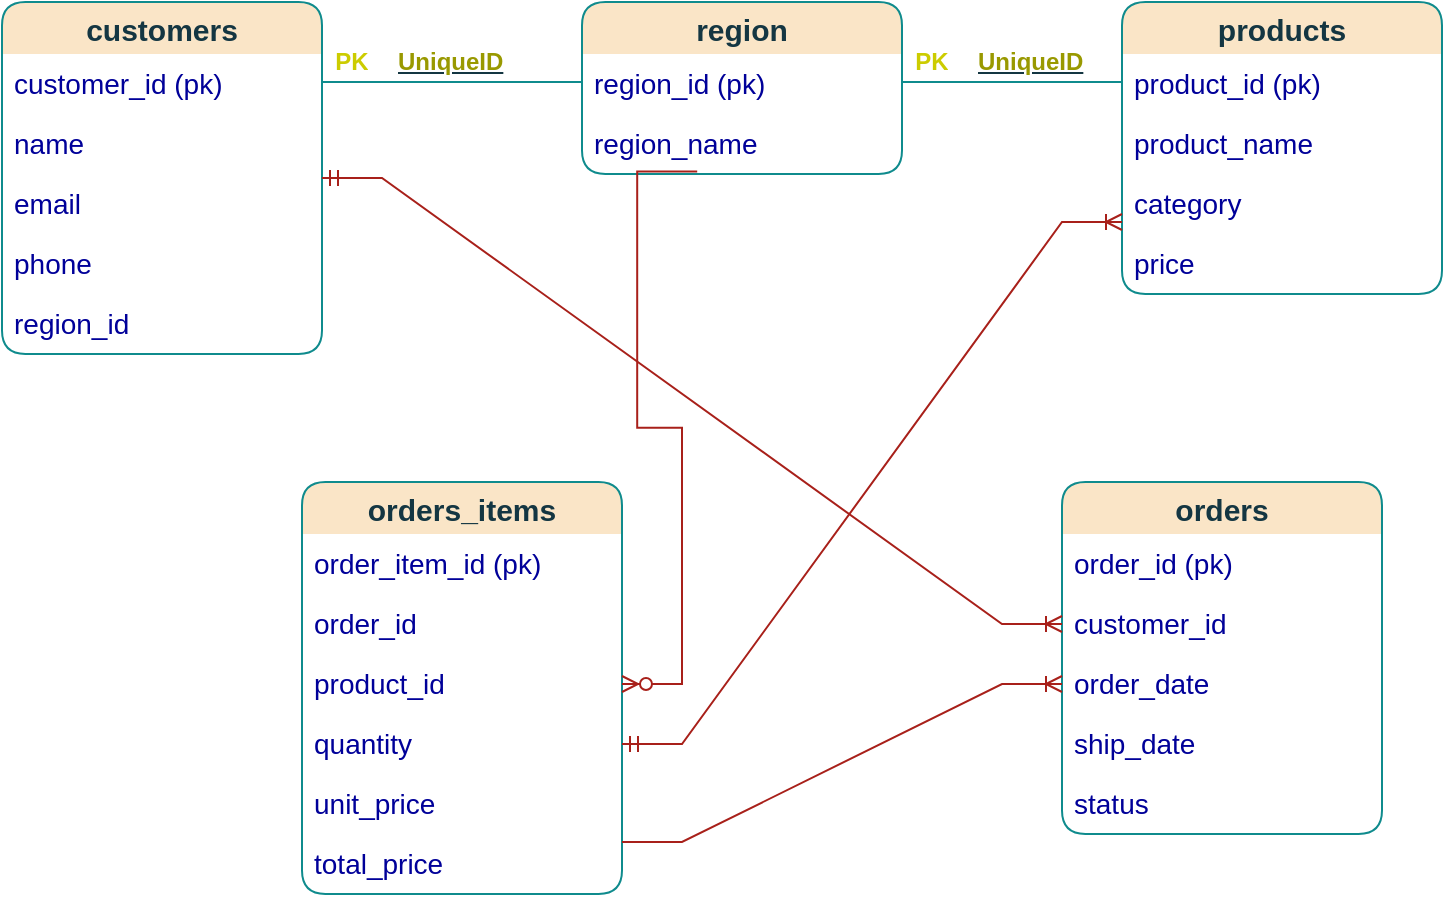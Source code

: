 <mxfile version="28.1.2">
  <diagram name="Page-1" id="GMyTLxxd6BCKeR2ttX8b">
    <mxGraphModel dx="680" dy="618" grid="1" gridSize="10" guides="1" tooltips="1" connect="1" arrows="1" fold="1" page="1" pageScale="1" pageWidth="850" pageHeight="1100" math="0" shadow="0">
      <root>
        <mxCell id="0" />
        <mxCell id="1" parent="0" />
        <mxCell id="dsNjfaGnqW-TMkT9A3lu-5" value="region" style="swimlane;fontStyle=1;childLayout=stackLayout;horizontal=1;startSize=26;horizontalStack=0;resizeParent=1;resizeParentMax=0;resizeLast=0;collapsible=1;marginBottom=0;align=center;fontSize=15;swimlaneFillColor=#FFFFFF;swimlaneLine=0;rounded=1;shadow=0;fillColor=#FAE5C7;fontColor=#143642;strokeColor=#0F8B8D;labelBackgroundColor=none;" parent="1" vertex="1">
          <mxGeometry x="320" y="80" width="160" height="86" as="geometry" />
        </mxCell>
        <mxCell id="dsNjfaGnqW-TMkT9A3lu-7" value="&lt;font style=&quot;color: rgb(0, 0, 153);&quot;&gt;region_id (pk)&lt;/font&gt;" style="text;strokeColor=none;fillColor=none;spacingLeft=4;spacingRight=4;overflow=hidden;rotatable=0;points=[[0,0.5],[1,0.5]];portConstraint=eastwest;fontSize=14;whiteSpace=wrap;html=1;labelBackgroundColor=none;fontColor=#143642;" parent="dsNjfaGnqW-TMkT9A3lu-5" vertex="1">
          <mxGeometry y="26" width="160" height="30" as="geometry" />
        </mxCell>
        <mxCell id="dsNjfaGnqW-TMkT9A3lu-9" value="&lt;font style=&quot;color: rgb(0, 0, 153);&quot;&gt;region_name&lt;/font&gt;" style="text;strokeColor=none;fillColor=none;spacingLeft=4;spacingRight=4;overflow=hidden;rotatable=0;points=[[0,0.5],[1,0.5]];portConstraint=eastwest;fontSize=14;whiteSpace=wrap;html=1;labelBackgroundColor=none;fontColor=#143642;" parent="dsNjfaGnqW-TMkT9A3lu-5" vertex="1">
          <mxGeometry y="56" width="160" height="30" as="geometry" />
        </mxCell>
        <mxCell id="dsNjfaGnqW-TMkT9A3lu-10" value="customers" style="swimlane;fontStyle=1;childLayout=stackLayout;horizontal=1;startSize=26;horizontalStack=0;resizeParent=1;resizeParentMax=0;resizeLast=0;collapsible=1;marginBottom=0;align=center;fontSize=15;swimlaneFillColor=#FFFFFF;swimlaneLine=0;rounded=1;shadow=0;fillColor=#FAE5C7;fontColor=#143642;strokeColor=#0F8B8D;labelBackgroundColor=none;" parent="1" vertex="1">
          <mxGeometry x="30" y="80" width="160" height="176" as="geometry" />
        </mxCell>
        <mxCell id="dsNjfaGnqW-TMkT9A3lu-11" value="&lt;font color=&quot;#000099&quot;&gt;customer_id (pk)&lt;/font&gt;&lt;div&gt;&lt;font color=&quot;#000099&quot;&gt;&lt;br&gt;&lt;/font&gt;&lt;/div&gt;" style="text;strokeColor=none;fillColor=none;spacingLeft=4;spacingRight=4;overflow=hidden;rotatable=0;points=[[0,0.5],[1,0.5]];portConstraint=eastwest;fontSize=14;whiteSpace=wrap;html=1;labelBackgroundColor=none;fontColor=#143642;" parent="dsNjfaGnqW-TMkT9A3lu-10" vertex="1">
          <mxGeometry y="26" width="160" height="30" as="geometry" />
        </mxCell>
        <mxCell id="dsNjfaGnqW-TMkT9A3lu-15" value="&lt;font style=&quot;color: rgb(0, 0, 153);&quot;&gt;name&lt;/font&gt;" style="text;strokeColor=none;fillColor=none;spacingLeft=4;spacingRight=4;overflow=hidden;rotatable=0;points=[[0,0.5],[1,0.5]];portConstraint=eastwest;fontSize=14;whiteSpace=wrap;html=1;labelBackgroundColor=none;fontColor=#143642;" parent="dsNjfaGnqW-TMkT9A3lu-10" vertex="1">
          <mxGeometry y="56" width="160" height="30" as="geometry" />
        </mxCell>
        <mxCell id="dsNjfaGnqW-TMkT9A3lu-14" value="&lt;font style=&quot;color: rgb(0, 0, 153);&quot;&gt;email&lt;/font&gt;" style="text;strokeColor=none;fillColor=none;spacingLeft=4;spacingRight=4;overflow=hidden;rotatable=0;points=[[0,0.5],[1,0.5]];portConstraint=eastwest;fontSize=14;whiteSpace=wrap;html=1;labelBackgroundColor=none;fontColor=#143642;" parent="dsNjfaGnqW-TMkT9A3lu-10" vertex="1">
          <mxGeometry y="86" width="160" height="30" as="geometry" />
        </mxCell>
        <mxCell id="dsNjfaGnqW-TMkT9A3lu-13" value="&lt;font style=&quot;color: rgb(0, 0, 153);&quot;&gt;phone&lt;/font&gt;" style="text;strokeColor=none;fillColor=none;spacingLeft=4;spacingRight=4;overflow=hidden;rotatable=0;points=[[0,0.5],[1,0.5]];portConstraint=eastwest;fontSize=14;whiteSpace=wrap;html=1;labelBackgroundColor=none;fontColor=#143642;" parent="dsNjfaGnqW-TMkT9A3lu-10" vertex="1">
          <mxGeometry y="116" width="160" height="30" as="geometry" />
        </mxCell>
        <mxCell id="dsNjfaGnqW-TMkT9A3lu-16" value="&lt;font style=&quot;color: rgb(0, 0, 153);&quot;&gt;region_id&lt;/font&gt;" style="text;strokeColor=none;fillColor=none;spacingLeft=4;spacingRight=4;overflow=hidden;rotatable=0;points=[[0,0.5],[1,0.5]];portConstraint=eastwest;fontSize=14;whiteSpace=wrap;html=1;labelBackgroundColor=none;fontColor=#143642;" parent="dsNjfaGnqW-TMkT9A3lu-10" vertex="1">
          <mxGeometry y="146" width="160" height="30" as="geometry" />
        </mxCell>
        <mxCell id="dsNjfaGnqW-TMkT9A3lu-17" value="products" style="swimlane;fontStyle=1;childLayout=stackLayout;horizontal=1;startSize=26;horizontalStack=0;resizeParent=1;resizeParentMax=0;resizeLast=0;collapsible=1;marginBottom=0;align=center;fontSize=15;swimlaneFillColor=#FFFFFF;swimlaneLine=0;rounded=1;shadow=0;fillColor=#FAE5C7;fontColor=#143642;strokeColor=#0F8B8D;labelBackgroundColor=none;" parent="1" vertex="1">
          <mxGeometry x="590" y="80" width="160" height="146" as="geometry" />
        </mxCell>
        <mxCell id="dsNjfaGnqW-TMkT9A3lu-18" value="&lt;font color=&quot;#000099&quot;&gt;product_id (pk)&lt;/font&gt;&lt;div&gt;&lt;font color=&quot;#000099&quot;&gt;&lt;br&gt;&lt;/font&gt;&lt;/div&gt;" style="text;strokeColor=none;fillColor=none;spacingLeft=4;spacingRight=4;overflow=hidden;rotatable=0;points=[[0,0.5],[1,0.5]];portConstraint=eastwest;fontSize=14;whiteSpace=wrap;html=1;labelBackgroundColor=none;fontColor=#143642;" parent="dsNjfaGnqW-TMkT9A3lu-17" vertex="1">
          <mxGeometry y="26" width="160" height="30" as="geometry" />
        </mxCell>
        <mxCell id="dsNjfaGnqW-TMkT9A3lu-19" value="&lt;font style=&quot;color: rgb(0, 0, 153);&quot;&gt;product_name&lt;/font&gt;" style="text;strokeColor=none;fillColor=none;spacingLeft=4;spacingRight=4;overflow=hidden;rotatable=0;points=[[0,0.5],[1,0.5]];portConstraint=eastwest;fontSize=14;whiteSpace=wrap;html=1;labelBackgroundColor=none;fontColor=#143642;" parent="dsNjfaGnqW-TMkT9A3lu-17" vertex="1">
          <mxGeometry y="56" width="160" height="30" as="geometry" />
        </mxCell>
        <mxCell id="dsNjfaGnqW-TMkT9A3lu-20" value="&lt;font color=&quot;#000099&quot;&gt;category&lt;/font&gt;" style="text;strokeColor=none;fillColor=none;spacingLeft=4;spacingRight=4;overflow=hidden;rotatable=0;points=[[0,0.5],[1,0.5]];portConstraint=eastwest;fontSize=14;whiteSpace=wrap;html=1;labelBackgroundColor=none;fontColor=#143642;" parent="dsNjfaGnqW-TMkT9A3lu-17" vertex="1">
          <mxGeometry y="86" width="160" height="30" as="geometry" />
        </mxCell>
        <mxCell id="dsNjfaGnqW-TMkT9A3lu-21" value="&lt;font color=&quot;#000099&quot;&gt;price&lt;/font&gt;" style="text;strokeColor=none;fillColor=none;spacingLeft=4;spacingRight=4;overflow=hidden;rotatable=0;points=[[0,0.5],[1,0.5]];portConstraint=eastwest;fontSize=14;whiteSpace=wrap;html=1;labelBackgroundColor=none;fontColor=#143642;" parent="dsNjfaGnqW-TMkT9A3lu-17" vertex="1">
          <mxGeometry y="116" width="160" height="30" as="geometry" />
        </mxCell>
        <mxCell id="dsNjfaGnqW-TMkT9A3lu-23" value="orders" style="swimlane;fontStyle=1;childLayout=stackLayout;horizontal=1;startSize=26;horizontalStack=0;resizeParent=1;resizeParentMax=0;resizeLast=0;collapsible=1;marginBottom=0;align=center;fontSize=15;swimlaneFillColor=#FFFFFF;swimlaneLine=0;rounded=1;shadow=0;fillColor=#FAE5C7;fontColor=#143642;strokeColor=#0F8B8D;labelBackgroundColor=none;" parent="1" vertex="1">
          <mxGeometry x="560" y="320" width="160" height="176" as="geometry" />
        </mxCell>
        <mxCell id="dsNjfaGnqW-TMkT9A3lu-24" value="&lt;font color=&quot;#000099&quot;&gt;order_id (pk)&lt;/font&gt;" style="text;strokeColor=none;fillColor=none;spacingLeft=4;spacingRight=4;overflow=hidden;rotatable=0;points=[[0,0.5],[1,0.5]];portConstraint=eastwest;fontSize=14;whiteSpace=wrap;html=1;labelBackgroundColor=none;fontColor=#143642;" parent="dsNjfaGnqW-TMkT9A3lu-23" vertex="1">
          <mxGeometry y="26" width="160" height="30" as="geometry" />
        </mxCell>
        <mxCell id="dsNjfaGnqW-TMkT9A3lu-25" value="&lt;font color=&quot;#000099&quot;&gt;customer_id&lt;/font&gt;" style="text;strokeColor=none;fillColor=none;spacingLeft=4;spacingRight=4;overflow=hidden;rotatable=0;points=[[0,0.5],[1,0.5]];portConstraint=eastwest;fontSize=14;whiteSpace=wrap;html=1;labelBackgroundColor=none;fontColor=#143642;" parent="dsNjfaGnqW-TMkT9A3lu-23" vertex="1">
          <mxGeometry y="56" width="160" height="30" as="geometry" />
        </mxCell>
        <mxCell id="dsNjfaGnqW-TMkT9A3lu-26" value="&lt;font color=&quot;#000099&quot;&gt;order_date&lt;/font&gt;" style="text;strokeColor=none;fillColor=none;spacingLeft=4;spacingRight=4;overflow=hidden;rotatable=0;points=[[0,0.5],[1,0.5]];portConstraint=eastwest;fontSize=14;whiteSpace=wrap;html=1;labelBackgroundColor=none;fontColor=#143642;" parent="dsNjfaGnqW-TMkT9A3lu-23" vertex="1">
          <mxGeometry y="86" width="160" height="30" as="geometry" />
        </mxCell>
        <mxCell id="dsNjfaGnqW-TMkT9A3lu-27" value="&lt;font color=&quot;#000099&quot;&gt;ship_date&lt;/font&gt;" style="text;strokeColor=none;fillColor=none;spacingLeft=4;spacingRight=4;overflow=hidden;rotatable=0;points=[[0,0.5],[1,0.5]];portConstraint=eastwest;fontSize=14;whiteSpace=wrap;html=1;labelBackgroundColor=none;fontColor=#143642;" parent="dsNjfaGnqW-TMkT9A3lu-23" vertex="1">
          <mxGeometry y="116" width="160" height="30" as="geometry" />
        </mxCell>
        <mxCell id="dsNjfaGnqW-TMkT9A3lu-28" value="&lt;font color=&quot;#000099&quot;&gt;status&lt;/font&gt;" style="text;strokeColor=none;fillColor=none;spacingLeft=4;spacingRight=4;overflow=hidden;rotatable=0;points=[[0,0.5],[1,0.5]];portConstraint=eastwest;fontSize=14;whiteSpace=wrap;html=1;labelBackgroundColor=none;fontColor=#143642;" parent="dsNjfaGnqW-TMkT9A3lu-23" vertex="1">
          <mxGeometry y="146" width="160" height="30" as="geometry" />
        </mxCell>
        <mxCell id="dsNjfaGnqW-TMkT9A3lu-29" value="orders_items" style="swimlane;fontStyle=1;childLayout=stackLayout;horizontal=1;startSize=26;horizontalStack=0;resizeParent=1;resizeParentMax=0;resizeLast=0;collapsible=1;marginBottom=0;align=center;fontSize=15;swimlaneFillColor=#FFFFFF;swimlaneLine=0;rounded=1;shadow=0;fillColor=#FAE5C7;fontColor=#143642;strokeColor=#0F8B8D;labelBackgroundColor=none;" parent="1" vertex="1">
          <mxGeometry x="180" y="320" width="160" height="206" as="geometry" />
        </mxCell>
        <mxCell id="dsNjfaGnqW-TMkT9A3lu-30" value="&lt;font color=&quot;#000099&quot;&gt;order_item_id (pk)&lt;/font&gt;" style="text;strokeColor=none;fillColor=none;spacingLeft=4;spacingRight=4;overflow=hidden;rotatable=0;points=[[0,0.5],[1,0.5]];portConstraint=eastwest;fontSize=14;whiteSpace=wrap;html=1;labelBackgroundColor=none;fontColor=#143642;" parent="dsNjfaGnqW-TMkT9A3lu-29" vertex="1">
          <mxGeometry y="26" width="160" height="30" as="geometry" />
        </mxCell>
        <mxCell id="dsNjfaGnqW-TMkT9A3lu-31" value="&lt;font color=&quot;#000099&quot;&gt;order_id&lt;/font&gt;" style="text;strokeColor=none;fillColor=none;spacingLeft=4;spacingRight=4;overflow=hidden;rotatable=0;points=[[0,0.5],[1,0.5]];portConstraint=eastwest;fontSize=14;whiteSpace=wrap;html=1;labelBackgroundColor=none;fontColor=#143642;" parent="dsNjfaGnqW-TMkT9A3lu-29" vertex="1">
          <mxGeometry y="56" width="160" height="30" as="geometry" />
        </mxCell>
        <mxCell id="dsNjfaGnqW-TMkT9A3lu-32" value="&lt;font color=&quot;#000099&quot;&gt;product_id&lt;/font&gt;" style="text;strokeColor=none;fillColor=none;spacingLeft=4;spacingRight=4;overflow=hidden;rotatable=0;points=[[0,0.5],[1,0.5]];portConstraint=eastwest;fontSize=14;whiteSpace=wrap;html=1;labelBackgroundColor=none;fontColor=#143642;" parent="dsNjfaGnqW-TMkT9A3lu-29" vertex="1">
          <mxGeometry y="86" width="160" height="30" as="geometry" />
        </mxCell>
        <mxCell id="dsNjfaGnqW-TMkT9A3lu-33" value="&lt;font color=&quot;#000099&quot;&gt;quantity&lt;/font&gt;" style="text;strokeColor=none;fillColor=none;spacingLeft=4;spacingRight=4;overflow=hidden;rotatable=0;points=[[0,0.5],[1,0.5]];portConstraint=eastwest;fontSize=14;whiteSpace=wrap;html=1;labelBackgroundColor=none;fontColor=#143642;" parent="dsNjfaGnqW-TMkT9A3lu-29" vertex="1">
          <mxGeometry y="116" width="160" height="30" as="geometry" />
        </mxCell>
        <mxCell id="dsNjfaGnqW-TMkT9A3lu-34" value="&lt;font color=&quot;#000099&quot;&gt;unit_price&lt;/font&gt;" style="text;strokeColor=none;fillColor=none;spacingLeft=4;spacingRight=4;overflow=hidden;rotatable=0;points=[[0,0.5],[1,0.5]];portConstraint=eastwest;fontSize=14;whiteSpace=wrap;html=1;labelBackgroundColor=none;fontColor=#143642;" parent="dsNjfaGnqW-TMkT9A3lu-29" vertex="1">
          <mxGeometry y="146" width="160" height="30" as="geometry" />
        </mxCell>
        <mxCell id="dsNjfaGnqW-TMkT9A3lu-35" value="&lt;font style=&quot;color: rgb(0, 0, 153);&quot;&gt;total_price&lt;/font&gt;" style="text;strokeColor=none;fillColor=none;spacingLeft=4;spacingRight=4;overflow=hidden;rotatable=0;points=[[0,0.5],[1,0.5]];portConstraint=eastwest;fontSize=14;whiteSpace=wrap;html=1;labelBackgroundColor=none;fontColor=#143642;" parent="dsNjfaGnqW-TMkT9A3lu-29" vertex="1">
          <mxGeometry y="176" width="160" height="30" as="geometry" />
        </mxCell>
        <mxCell id="dsNjfaGnqW-TMkT9A3lu-39" value="" style="shape=table;startSize=0;container=1;collapsible=1;childLayout=tableLayout;fixedRows=1;rowLines=0;fontStyle=0;align=center;resizeLast=1;strokeColor=none;fillColor=none;collapsible=0;fontColor=#143642;dashed=1;dashPattern=8 8;labelBackgroundColor=none;" parent="1" vertex="1">
          <mxGeometry x="190" y="100" width="130" height="20" as="geometry" />
        </mxCell>
        <mxCell id="dsNjfaGnqW-TMkT9A3lu-40" value="" style="shape=tableRow;horizontal=0;startSize=0;swimlaneHead=0;swimlaneBody=0;fillColor=none;collapsible=0;dropTarget=0;points=[[0,0.5],[1,0.5]];portConstraint=eastwest;top=0;left=0;right=0;bottom=1;labelBackgroundColor=none;strokeColor=#0F8B8D;fontColor=#143642;" parent="dsNjfaGnqW-TMkT9A3lu-39" vertex="1">
          <mxGeometry width="130" height="20" as="geometry" />
        </mxCell>
        <mxCell id="dsNjfaGnqW-TMkT9A3lu-41" value="&lt;font style=&quot;color: rgb(204, 204, 0);&quot;&gt;PK&lt;/font&gt;" style="shape=partialRectangle;connectable=0;fillColor=none;top=0;left=0;bottom=0;right=0;fontStyle=1;overflow=hidden;whiteSpace=wrap;html=1;labelBackgroundColor=none;strokeColor=#0F8B8D;fontColor=#143642;" parent="dsNjfaGnqW-TMkT9A3lu-40" vertex="1">
          <mxGeometry width="30" height="20" as="geometry">
            <mxRectangle width="30" height="20" as="alternateBounds" />
          </mxGeometry>
        </mxCell>
        <mxCell id="dsNjfaGnqW-TMkT9A3lu-42" value="&lt;font style=&quot;color: rgb(153, 153, 0);&quot;&gt;UniqueID&lt;/font&gt;" style="shape=partialRectangle;connectable=0;fillColor=none;top=0;left=0;bottom=0;right=0;align=left;spacingLeft=6;fontStyle=5;overflow=hidden;whiteSpace=wrap;html=1;labelBackgroundColor=none;strokeColor=#0F8B8D;fontColor=#143642;" parent="dsNjfaGnqW-TMkT9A3lu-40" vertex="1">
          <mxGeometry x="30" width="100" height="20" as="geometry">
            <mxRectangle width="100" height="20" as="alternateBounds" />
          </mxGeometry>
        </mxCell>
        <mxCell id="dsNjfaGnqW-TMkT9A3lu-48" value="" style="edgeStyle=entityRelationEdgeStyle;fontSize=12;html=1;endArrow=ERzeroToMany;endFill=1;rounded=0;entryX=1;entryY=0.5;entryDx=0;entryDy=0;exitX=0.36;exitY=0.96;exitDx=0;exitDy=0;exitPerimeter=0;labelBackgroundColor=none;strokeColor=#A8201A;fontColor=default;" parent="1" source="dsNjfaGnqW-TMkT9A3lu-9" target="dsNjfaGnqW-TMkT9A3lu-32" edge="1">
          <mxGeometry width="100" height="100" relative="1" as="geometry">
            <mxPoint x="510" y="300" as="sourcePoint" />
            <mxPoint x="380" y="383" as="targetPoint" />
            <Array as="points">
              <mxPoint x="440" y="150" />
              <mxPoint x="440" y="160" />
              <mxPoint x="400" y="359" />
              <mxPoint x="380" y="359" />
            </Array>
          </mxGeometry>
        </mxCell>
        <mxCell id="dsNjfaGnqW-TMkT9A3lu-49" value="" style="shape=table;startSize=0;container=1;collapsible=1;childLayout=tableLayout;fixedRows=1;rowLines=0;fontStyle=0;align=center;resizeLast=1;strokeColor=none;fillColor=none;collapsible=0;fontColor=#143642;dashed=1;dashPattern=8 8;labelBackgroundColor=none;" parent="1" vertex="1">
          <mxGeometry x="480" y="100" width="110" height="20" as="geometry" />
        </mxCell>
        <mxCell id="dsNjfaGnqW-TMkT9A3lu-50" value="" style="shape=tableRow;horizontal=0;startSize=0;swimlaneHead=0;swimlaneBody=0;fillColor=none;collapsible=0;dropTarget=0;points=[[0,0.5],[1,0.5]];portConstraint=eastwest;top=0;left=0;right=0;bottom=1;labelBackgroundColor=none;strokeColor=#0F8B8D;fontColor=#143642;" parent="dsNjfaGnqW-TMkT9A3lu-49" vertex="1">
          <mxGeometry width="110" height="20" as="geometry" />
        </mxCell>
        <mxCell id="dsNjfaGnqW-TMkT9A3lu-51" value="&lt;font style=&quot;color: rgb(204, 204, 0);&quot;&gt;PK&lt;/font&gt;" style="shape=partialRectangle;connectable=0;fillColor=none;top=0;left=0;bottom=0;right=0;fontStyle=1;overflow=hidden;whiteSpace=wrap;html=1;labelBackgroundColor=none;strokeColor=#0F8B8D;fontColor=#143642;" parent="dsNjfaGnqW-TMkT9A3lu-50" vertex="1">
          <mxGeometry width="30" height="20" as="geometry">
            <mxRectangle width="30" height="20" as="alternateBounds" />
          </mxGeometry>
        </mxCell>
        <mxCell id="dsNjfaGnqW-TMkT9A3lu-52" value="&lt;font style=&quot;color: rgb(153, 153, 0);&quot;&gt;UniqueID&lt;/font&gt;" style="shape=partialRectangle;connectable=0;fillColor=none;top=0;left=0;bottom=0;right=0;align=left;spacingLeft=6;fontStyle=5;overflow=hidden;whiteSpace=wrap;html=1;labelBackgroundColor=none;strokeColor=#0F8B8D;fontColor=#143642;" parent="dsNjfaGnqW-TMkT9A3lu-50" vertex="1">
          <mxGeometry x="30" width="80" height="20" as="geometry">
            <mxRectangle width="80" height="20" as="alternateBounds" />
          </mxGeometry>
        </mxCell>
        <mxCell id="Iamex24UQOT6J8MSvg2U-2" value="" style="edgeStyle=entityRelationEdgeStyle;fontSize=12;html=1;endArrow=ERoneToMany;startArrow=ERmandOne;rounded=0;entryX=0;entryY=0.5;entryDx=0;entryDy=0;labelBackgroundColor=none;strokeColor=#A8201A;fontColor=default;" edge="1" parent="1" source="dsNjfaGnqW-TMkT9A3lu-10" target="dsNjfaGnqW-TMkT9A3lu-25">
          <mxGeometry width="100" height="100" relative="1" as="geometry">
            <mxPoint x="380" y="370" as="sourcePoint" />
            <mxPoint x="520" y="320" as="targetPoint" />
          </mxGeometry>
        </mxCell>
        <mxCell id="Iamex24UQOT6J8MSvg2U-3" value="" style="edgeStyle=entityRelationEdgeStyle;fontSize=12;html=1;endArrow=ERoneToMany;rounded=0;entryX=0;entryY=0.5;entryDx=0;entryDy=0;labelBackgroundColor=none;strokeColor=#A8201A;fontColor=default;" edge="1" parent="1" target="dsNjfaGnqW-TMkT9A3lu-26">
          <mxGeometry width="100" height="100" relative="1" as="geometry">
            <mxPoint x="340" y="500" as="sourcePoint" />
            <mxPoint x="440" y="400" as="targetPoint" />
          </mxGeometry>
        </mxCell>
        <mxCell id="Iamex24UQOT6J8MSvg2U-4" value="" style="edgeStyle=entityRelationEdgeStyle;fontSize=12;html=1;endArrow=ERoneToMany;startArrow=ERmandOne;rounded=0;exitX=1;exitY=0.5;exitDx=0;exitDy=0;labelBackgroundColor=none;strokeColor=#A8201A;fontColor=default;" edge="1" parent="1" source="dsNjfaGnqW-TMkT9A3lu-33">
          <mxGeometry width="100" height="100" relative="1" as="geometry">
            <mxPoint x="490" y="290" as="sourcePoint" />
            <mxPoint x="590" y="190" as="targetPoint" />
          </mxGeometry>
        </mxCell>
      </root>
    </mxGraphModel>
  </diagram>
</mxfile>
